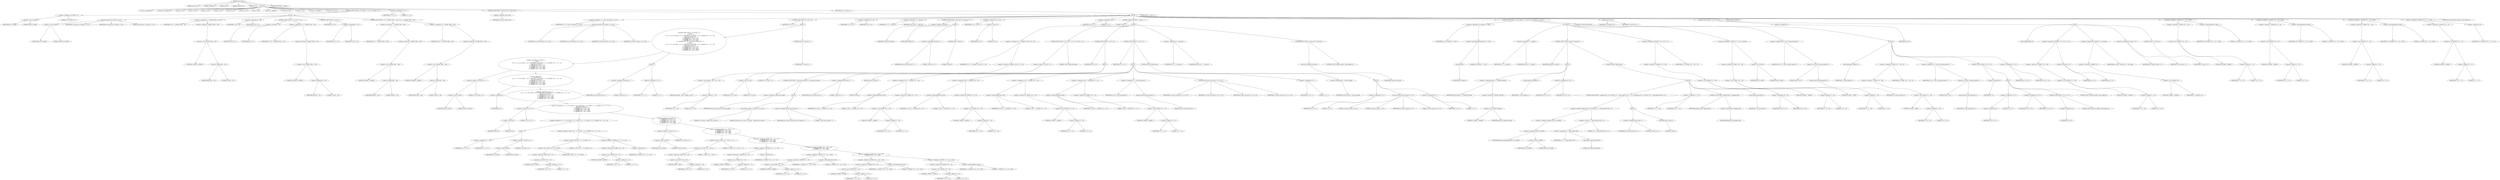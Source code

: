 digraph cache_insert {  
"1000115" [label = "(METHOD,cache_insert)" ]
"1000116" [label = "(PARAM,const char *a1)" ]
"1000117" [label = "(PARAM,_DWORD *a2)" ]
"1000118" [label = "(PARAM,int a3)" ]
"1000119" [label = "(PARAM,unsigned int a4)" ]
"1000120" [label = "(PARAM,int a5)" ]
"1000121" [label = "(BLOCK,,)" ]
"1000122" [label = "(LOCAL,v9: unsigned int)" ]
"1000123" [label = "(LOCAL,v10: unsigned int)" ]
"1000124" [label = "(LOCAL,v11: int)" ]
"1000125" [label = "(LOCAL,v12: int)" ]
"1000126" [label = "(LOCAL,v13: int)" ]
"1000127" [label = "(LOCAL,v14: int)" ]
"1000128" [label = "(LOCAL,v15: int)" ]
"1000129" [label = "(LOCAL,v16: int)" ]
"1000130" [label = "(LOCAL,v17: int)" ]
"1000131" [label = "(LOCAL,v18: _DWORD *)" ]
"1000132" [label = "(LOCAL,v19: char *)" ]
"1000133" [label = "(LOCAL,v21: int)" ]
"1000134" [label = "(LOCAL,v22: _DWORD *)" ]
"1000135" [label = "(LOCAL,v23: int [ 4 ])" ]
"1000136" [label = "(CONTROL_STRUCTURE,if ( (a5 & 0x980) != 0 ),if ( (a5 & 0x980) != 0 ))" ]
"1000137" [label = "(<operator>.notEquals,(a5 & 0x980) != 0)" ]
"1000138" [label = "(<operator>.and,a5 & 0x980)" ]
"1000139" [label = "(IDENTIFIER,a5,a5 & 0x980)" ]
"1000140" [label = "(LITERAL,0x980,a5 & 0x980)" ]
"1000141" [label = "(LITERAL,0,(a5 & 0x980) != 0)" ]
"1000142" [label = "(BLOCK,,)" ]
"1000143" [label = "(log_query,log_query(a5 | 0x10000, a1, a2, 0))" ]
"1000144" [label = "(<operator>.or,a5 | 0x10000)" ]
"1000145" [label = "(IDENTIFIER,a5,a5 | 0x10000)" ]
"1000146" [label = "(LITERAL,0x10000,a5 | 0x10000)" ]
"1000147" [label = "(IDENTIFIER,a1,log_query(a5 | 0x10000, a1, a2, 0))" ]
"1000148" [label = "(IDENTIFIER,a2,log_query(a5 | 0x10000, a1, a2, 0))" ]
"1000149" [label = "(LITERAL,0,log_query(a5 | 0x10000, a1, a2, 0))" ]
"1000150" [label = "(<operator>.assignment,v9 = *(_DWORD *)(fbss + 252))" ]
"1000151" [label = "(IDENTIFIER,v9,v9 = *(_DWORD *)(fbss + 252))" ]
"1000152" [label = "(<operator>.indirection,*(_DWORD *)(fbss + 252))" ]
"1000153" [label = "(<operator>.cast,(_DWORD *)(fbss + 252))" ]
"1000154" [label = "(UNKNOWN,_DWORD *,_DWORD *)" ]
"1000155" [label = "(<operator>.addition,fbss + 252)" ]
"1000156" [label = "(IDENTIFIER,fbss,fbss + 252)" ]
"1000157" [label = "(LITERAL,252,fbss + 252)" ]
"1000158" [label = "(<operator>.assignment,v10 = a4)" ]
"1000159" [label = "(IDENTIFIER,v10,v10 = a4)" ]
"1000160" [label = "(IDENTIFIER,a4,v10 = a4)" ]
"1000161" [label = "(CONTROL_STRUCTURE,if ( v9 < a4 ),if ( v9 < a4 ))" ]
"1000162" [label = "(<operator>.lessThan,v9 < a4)" ]
"1000163" [label = "(IDENTIFIER,v9,v9 < a4)" ]
"1000164" [label = "(IDENTIFIER,a4,v9 < a4)" ]
"1000165" [label = "(<operator>.assignment,v10 = *(_DWORD *)(fbss + 252))" ]
"1000166" [label = "(IDENTIFIER,v10,v10 = *(_DWORD *)(fbss + 252))" ]
"1000167" [label = "(<operator>.indirection,*(_DWORD *)(fbss + 252))" ]
"1000168" [label = "(<operator>.cast,(_DWORD *)(fbss + 252))" ]
"1000169" [label = "(UNKNOWN,_DWORD *,_DWORD *)" ]
"1000170" [label = "(<operator>.addition,fbss + 252)" ]
"1000171" [label = "(IDENTIFIER,fbss,fbss + 252)" ]
"1000172" [label = "(LITERAL,252,fbss + 252)" ]
"1000173" [label = "(CONTROL_STRUCTURE,if ( v9 ),if ( v9 ))" ]
"1000174" [label = "(IDENTIFIER,v9,if ( v9 ))" ]
"1000175" [label = "(<operator>.assignment,a4 = v10)" ]
"1000176" [label = "(IDENTIFIER,a4,a4 = v10)" ]
"1000177" [label = "(IDENTIFIER,v10,a4 = v10)" ]
"1000178" [label = "(CONTROL_STRUCTURE,if ( a4 < *(_DWORD *)(fbss + 248) ),if ( a4 < *(_DWORD *)(fbss + 248) ))" ]
"1000179" [label = "(<operator>.lessThan,a4 < *(_DWORD *)(fbss + 248))" ]
"1000180" [label = "(IDENTIFIER,a4,a4 < *(_DWORD *)(fbss + 248))" ]
"1000181" [label = "(<operator>.indirection,*(_DWORD *)(fbss + 248))" ]
"1000182" [label = "(<operator>.cast,(_DWORD *)(fbss + 248))" ]
"1000183" [label = "(UNKNOWN,_DWORD *,_DWORD *)" ]
"1000184" [label = "(<operator>.addition,fbss + 248)" ]
"1000185" [label = "(IDENTIFIER,fbss,fbss + 248)" ]
"1000186" [label = "(LITERAL,248,fbss + 248)" ]
"1000187" [label = "(<operator>.assignment,a4 = *(_DWORD *)(fbss + 248))" ]
"1000188" [label = "(IDENTIFIER,a4,a4 = *(_DWORD *)(fbss + 248))" ]
"1000189" [label = "(<operator>.indirection,*(_DWORD *)(fbss + 248))" ]
"1000190" [label = "(<operator>.cast,(_DWORD *)(fbss + 248))" ]
"1000191" [label = "(UNKNOWN,_DWORD *,_DWORD *)" ]
"1000192" [label = "(<operator>.addition,fbss + 248)" ]
"1000193" [label = "(IDENTIFIER,fbss,fbss + 248)" ]
"1000194" [label = "(LITERAL,248,fbss + 248)" ]
"1000195" [label = "(<operator>.assignment,v11 = 0)" ]
"1000196" [label = "(IDENTIFIER,v11,v11 = 0)" ]
"1000197" [label = "(LITERAL,0,v11 = 0)" ]
"1000198" [label = "(CONTROL_STRUCTURE,if ( !insert_error ),if ( !insert_error ))" ]
"1000199" [label = "(<operator>.logicalNot,!insert_error)" ]
"1000200" [label = "(IDENTIFIER,insert_error,!insert_error)" ]
"1000201" [label = "(BLOCK,,)" ]
"1000202" [label = "(<operator>.assignment,v12 = cache_scan_free(a1, a2, a3, a5))" ]
"1000203" [label = "(IDENTIFIER,v12,v12 = cache_scan_free(a1, a2, a3, a5))" ]
"1000204" [label = "(cache_scan_free,cache_scan_free(a1, a2, a3, a5))" ]
"1000205" [label = "(IDENTIFIER,a1,cache_scan_free(a1, a2, a3, a5))" ]
"1000206" [label = "(IDENTIFIER,a2,cache_scan_free(a1, a2, a3, a5))" ]
"1000207" [label = "(IDENTIFIER,a3,cache_scan_free(a1, a2, a3, a5))" ]
"1000208" [label = "(IDENTIFIER,a5,cache_scan_free(a1, a2, a3, a5))" ]
"1000209" [label = "(CONTROL_STRUCTURE,if ( v12 ),if ( v12 ))" ]
"1000210" [label = "(IDENTIFIER,v12,if ( v12 ))" ]
"1000211" [label = "(BLOCK,,)" ]
"1000212" [label = "(CONTROL_STRUCTURE,if ( (a5 & 0x180) == 0\n        || !a2\n        || (a5 & 8) == 0\n        || ((v11 = v12, (a5 & 0x80) == 0) || (*(_BYTE *)(v12 + 37) & 0x80) == 0 || *(_DWORD *)(v12 + 12) != *a2)\n        && ((a5 & 0x100) == 0\n         || (*(_BYTE *)(v12 + 36) & 1) == 0\n         || *(_DWORD *)(v12 + 12) != *a2\n         || *(_DWORD *)(v12 + 16) != a2[1]\n         || *(_DWORD *)(v12 + 20) != a2[2]\n         || *(_DWORD *)(v12 + 24) != a2[3]) ),if ( (a5 & 0x180) == 0\n        || !a2\n        || (a5 & 8) == 0\n        || ((v11 = v12, (a5 & 0x80) == 0) || (*(_BYTE *)(v12 + 37) & 0x80) == 0 || *(_DWORD *)(v12 + 12) != *a2)\n        && ((a5 & 0x100) == 0\n         || (*(_BYTE *)(v12 + 36) & 1) == 0\n         || *(_DWORD *)(v12 + 12) != *a2\n         || *(_DWORD *)(v12 + 16) != a2[1]\n         || *(_DWORD *)(v12 + 20) != a2[2]\n         || *(_DWORD *)(v12 + 24) != a2[3]) ))" ]
"1000213" [label = "(<operator>.logicalOr,(a5 & 0x180) == 0\n        || !a2\n        || (a5 & 8) == 0\n        || ((v11 = v12, (a5 & 0x80) == 0) || (*(_BYTE *)(v12 + 37) & 0x80) == 0 || *(_DWORD *)(v12 + 12) != *a2)\n        && ((a5 & 0x100) == 0\n         || (*(_BYTE *)(v12 + 36) & 1) == 0\n         || *(_DWORD *)(v12 + 12) != *a2\n         || *(_DWORD *)(v12 + 16) != a2[1]\n         || *(_DWORD *)(v12 + 20) != a2[2]\n         || *(_DWORD *)(v12 + 24) != a2[3]))" ]
"1000214" [label = "(<operator>.equals,(a5 & 0x180) == 0)" ]
"1000215" [label = "(<operator>.and,a5 & 0x180)" ]
"1000216" [label = "(IDENTIFIER,a5,a5 & 0x180)" ]
"1000217" [label = "(LITERAL,0x180,a5 & 0x180)" ]
"1000218" [label = "(LITERAL,0,(a5 & 0x180) == 0)" ]
"1000219" [label = "(<operator>.logicalOr,!a2\n        || (a5 & 8) == 0\n        || ((v11 = v12, (a5 & 0x80) == 0) || (*(_BYTE *)(v12 + 37) & 0x80) == 0 || *(_DWORD *)(v12 + 12) != *a2)\n        && ((a5 & 0x100) == 0\n         || (*(_BYTE *)(v12 + 36) & 1) == 0\n         || *(_DWORD *)(v12 + 12) != *a2\n         || *(_DWORD *)(v12 + 16) != a2[1]\n         || *(_DWORD *)(v12 + 20) != a2[2]\n         || *(_DWORD *)(v12 + 24) != a2[3]))" ]
"1000220" [label = "(<operator>.logicalNot,!a2)" ]
"1000221" [label = "(IDENTIFIER,a2,!a2)" ]
"1000222" [label = "(<operator>.logicalOr,(a5 & 8) == 0\n        || ((v11 = v12, (a5 & 0x80) == 0) || (*(_BYTE *)(v12 + 37) & 0x80) == 0 || *(_DWORD *)(v12 + 12) != *a2)\n        && ((a5 & 0x100) == 0\n         || (*(_BYTE *)(v12 + 36) & 1) == 0\n         || *(_DWORD *)(v12 + 12) != *a2\n         || *(_DWORD *)(v12 + 16) != a2[1]\n         || *(_DWORD *)(v12 + 20) != a2[2]\n         || *(_DWORD *)(v12 + 24) != a2[3]))" ]
"1000223" [label = "(<operator>.equals,(a5 & 8) == 0)" ]
"1000224" [label = "(<operator>.and,a5 & 8)" ]
"1000225" [label = "(IDENTIFIER,a5,a5 & 8)" ]
"1000226" [label = "(LITERAL,8,a5 & 8)" ]
"1000227" [label = "(LITERAL,0,(a5 & 8) == 0)" ]
"1000228" [label = "(<operator>.logicalAnd,((v11 = v12, (a5 & 0x80) == 0) || (*(_BYTE *)(v12 + 37) & 0x80) == 0 || *(_DWORD *)(v12 + 12) != *a2)\n        && ((a5 & 0x100) == 0\n         || (*(_BYTE *)(v12 + 36) & 1) == 0\n         || *(_DWORD *)(v12 + 12) != *a2\n         || *(_DWORD *)(v12 + 16) != a2[1]\n         || *(_DWORD *)(v12 + 20) != a2[2]\n         || *(_DWORD *)(v12 + 24) != a2[3]))" ]
"1000229" [label = "(<operator>.logicalOr,(v11 = v12, (a5 & 0x80) == 0) || (*(_BYTE *)(v12 + 37) & 0x80) == 0 || *(_DWORD *)(v12 + 12) != *a2)" ]
"1000230" [label = "(BLOCK,,)" ]
"1000231" [label = "(<operator>.assignment,v11 = v12)" ]
"1000232" [label = "(IDENTIFIER,v11,v11 = v12)" ]
"1000233" [label = "(IDENTIFIER,v12,v11 = v12)" ]
"1000234" [label = "(<operator>.equals,(a5 & 0x80) == 0)" ]
"1000235" [label = "(<operator>.and,a5 & 0x80)" ]
"1000236" [label = "(IDENTIFIER,a5,a5 & 0x80)" ]
"1000237" [label = "(LITERAL,0x80,a5 & 0x80)" ]
"1000238" [label = "(LITERAL,0,(a5 & 0x80) == 0)" ]
"1000239" [label = "(<operator>.logicalOr,(*(_BYTE *)(v12 + 37) & 0x80) == 0 || *(_DWORD *)(v12 + 12) != *a2)" ]
"1000240" [label = "(<operator>.equals,(*(_BYTE *)(v12 + 37) & 0x80) == 0)" ]
"1000241" [label = "(<operator>.and,*(_BYTE *)(v12 + 37) & 0x80)" ]
"1000242" [label = "(<operator>.indirection,*(_BYTE *)(v12 + 37))" ]
"1000243" [label = "(<operator>.cast,(_BYTE *)(v12 + 37))" ]
"1000244" [label = "(UNKNOWN,_BYTE *,_BYTE *)" ]
"1000245" [label = "(<operator>.addition,v12 + 37)" ]
"1000246" [label = "(IDENTIFIER,v12,v12 + 37)" ]
"1000247" [label = "(LITERAL,37,v12 + 37)" ]
"1000248" [label = "(LITERAL,0x80,*(_BYTE *)(v12 + 37) & 0x80)" ]
"1000249" [label = "(LITERAL,0,(*(_BYTE *)(v12 + 37) & 0x80) == 0)" ]
"1000250" [label = "(<operator>.notEquals,*(_DWORD *)(v12 + 12) != *a2)" ]
"1000251" [label = "(<operator>.indirection,*(_DWORD *)(v12 + 12))" ]
"1000252" [label = "(<operator>.cast,(_DWORD *)(v12 + 12))" ]
"1000253" [label = "(UNKNOWN,_DWORD *,_DWORD *)" ]
"1000254" [label = "(<operator>.addition,v12 + 12)" ]
"1000255" [label = "(IDENTIFIER,v12,v12 + 12)" ]
"1000256" [label = "(LITERAL,12,v12 + 12)" ]
"1000257" [label = "(<operator>.indirection,*a2)" ]
"1000258" [label = "(IDENTIFIER,a2,*(_DWORD *)(v12 + 12) != *a2)" ]
"1000259" [label = "(<operator>.logicalOr,(a5 & 0x100) == 0\n         || (*(_BYTE *)(v12 + 36) & 1) == 0\n         || *(_DWORD *)(v12 + 12) != *a2\n         || *(_DWORD *)(v12 + 16) != a2[1]\n         || *(_DWORD *)(v12 + 20) != a2[2]\n         || *(_DWORD *)(v12 + 24) != a2[3])" ]
"1000260" [label = "(<operator>.equals,(a5 & 0x100) == 0)" ]
"1000261" [label = "(<operator>.and,a5 & 0x100)" ]
"1000262" [label = "(IDENTIFIER,a5,a5 & 0x100)" ]
"1000263" [label = "(LITERAL,0x100,a5 & 0x100)" ]
"1000264" [label = "(LITERAL,0,(a5 & 0x100) == 0)" ]
"1000265" [label = "(<operator>.logicalOr,(*(_BYTE *)(v12 + 36) & 1) == 0\n         || *(_DWORD *)(v12 + 12) != *a2\n         || *(_DWORD *)(v12 + 16) != a2[1]\n         || *(_DWORD *)(v12 + 20) != a2[2]\n         || *(_DWORD *)(v12 + 24) != a2[3])" ]
"1000266" [label = "(<operator>.equals,(*(_BYTE *)(v12 + 36) & 1) == 0)" ]
"1000267" [label = "(<operator>.and,*(_BYTE *)(v12 + 36) & 1)" ]
"1000268" [label = "(<operator>.indirection,*(_BYTE *)(v12 + 36))" ]
"1000269" [label = "(<operator>.cast,(_BYTE *)(v12 + 36))" ]
"1000270" [label = "(UNKNOWN,_BYTE *,_BYTE *)" ]
"1000271" [label = "(<operator>.addition,v12 + 36)" ]
"1000272" [label = "(IDENTIFIER,v12,v12 + 36)" ]
"1000273" [label = "(LITERAL,36,v12 + 36)" ]
"1000274" [label = "(LITERAL,1,*(_BYTE *)(v12 + 36) & 1)" ]
"1000275" [label = "(LITERAL,0,(*(_BYTE *)(v12 + 36) & 1) == 0)" ]
"1000276" [label = "(<operator>.logicalOr,*(_DWORD *)(v12 + 12) != *a2\n         || *(_DWORD *)(v12 + 16) != a2[1]\n         || *(_DWORD *)(v12 + 20) != a2[2]\n         || *(_DWORD *)(v12 + 24) != a2[3])" ]
"1000277" [label = "(<operator>.notEquals,*(_DWORD *)(v12 + 12) != *a2)" ]
"1000278" [label = "(<operator>.indirection,*(_DWORD *)(v12 + 12))" ]
"1000279" [label = "(<operator>.cast,(_DWORD *)(v12 + 12))" ]
"1000280" [label = "(UNKNOWN,_DWORD *,_DWORD *)" ]
"1000281" [label = "(<operator>.addition,v12 + 12)" ]
"1000282" [label = "(IDENTIFIER,v12,v12 + 12)" ]
"1000283" [label = "(LITERAL,12,v12 + 12)" ]
"1000284" [label = "(<operator>.indirection,*a2)" ]
"1000285" [label = "(IDENTIFIER,a2,*(_DWORD *)(v12 + 12) != *a2)" ]
"1000286" [label = "(<operator>.logicalOr,*(_DWORD *)(v12 + 16) != a2[1]\n         || *(_DWORD *)(v12 + 20) != a2[2]\n         || *(_DWORD *)(v12 + 24) != a2[3])" ]
"1000287" [label = "(<operator>.notEquals,*(_DWORD *)(v12 + 16) != a2[1])" ]
"1000288" [label = "(<operator>.indirection,*(_DWORD *)(v12 + 16))" ]
"1000289" [label = "(<operator>.cast,(_DWORD *)(v12 + 16))" ]
"1000290" [label = "(UNKNOWN,_DWORD *,_DWORD *)" ]
"1000291" [label = "(<operator>.addition,v12 + 16)" ]
"1000292" [label = "(IDENTIFIER,v12,v12 + 16)" ]
"1000293" [label = "(LITERAL,16,v12 + 16)" ]
"1000294" [label = "(<operator>.indirectIndexAccess,a2[1])" ]
"1000295" [label = "(IDENTIFIER,a2,*(_DWORD *)(v12 + 16) != a2[1])" ]
"1000296" [label = "(LITERAL,1,*(_DWORD *)(v12 + 16) != a2[1])" ]
"1000297" [label = "(<operator>.logicalOr,*(_DWORD *)(v12 + 20) != a2[2]\n         || *(_DWORD *)(v12 + 24) != a2[3])" ]
"1000298" [label = "(<operator>.notEquals,*(_DWORD *)(v12 + 20) != a2[2])" ]
"1000299" [label = "(<operator>.indirection,*(_DWORD *)(v12 + 20))" ]
"1000300" [label = "(<operator>.cast,(_DWORD *)(v12 + 20))" ]
"1000301" [label = "(UNKNOWN,_DWORD *,_DWORD *)" ]
"1000302" [label = "(<operator>.addition,v12 + 20)" ]
"1000303" [label = "(IDENTIFIER,v12,v12 + 20)" ]
"1000304" [label = "(LITERAL,20,v12 + 20)" ]
"1000305" [label = "(<operator>.indirectIndexAccess,a2[2])" ]
"1000306" [label = "(IDENTIFIER,a2,*(_DWORD *)(v12 + 20) != a2[2])" ]
"1000307" [label = "(LITERAL,2,*(_DWORD *)(v12 + 20) != a2[2])" ]
"1000308" [label = "(<operator>.notEquals,*(_DWORD *)(v12 + 24) != a2[3])" ]
"1000309" [label = "(<operator>.indirection,*(_DWORD *)(v12 + 24))" ]
"1000310" [label = "(<operator>.cast,(_DWORD *)(v12 + 24))" ]
"1000311" [label = "(UNKNOWN,_DWORD *,_DWORD *)" ]
"1000312" [label = "(<operator>.addition,v12 + 24)" ]
"1000313" [label = "(IDENTIFIER,v12,v12 + 24)" ]
"1000314" [label = "(LITERAL,24,v12 + 24)" ]
"1000315" [label = "(<operator>.indirectIndexAccess,a2[3])" ]
"1000316" [label = "(IDENTIFIER,a2,*(_DWORD *)(v12 + 24) != a2[3])" ]
"1000317" [label = "(LITERAL,3,*(_DWORD *)(v12 + 24) != a2[3])" ]
"1000318" [label = "(BLOCK,,)" ]
"1000319" [label = "(<operator>.assignment,insert_error = 1)" ]
"1000320" [label = "(IDENTIFIER,insert_error,insert_error = 1)" ]
"1000321" [label = "(LITERAL,1,insert_error = 1)" ]
"1000322" [label = "(<operator>.assignment,v11 = 0)" ]
"1000323" [label = "(IDENTIFIER,v11,v11 = 0)" ]
"1000324" [label = "(LITERAL,0,v11 = 0)" ]
"1000325" [label = "(RETURN,return v11;,return v11;)" ]
"1000326" [label = "(IDENTIFIER,v11,return v11;)" ]
"1000327" [label = "(<operator>.assignment,v22 = a2)" ]
"1000328" [label = "(IDENTIFIER,v22,v22 = a2)" ]
"1000329" [label = "(IDENTIFIER,a2,v22 = a2)" ]
"1000330" [label = "(<operator>.assignment,v11 = cache_tail)" ]
"1000331" [label = "(IDENTIFIER,v11,v11 = cache_tail)" ]
"1000332" [label = "(IDENTIFIER,cache_tail,v11 = cache_tail)" ]
"1000333" [label = "(CONTROL_STRUCTURE,if ( !cache_tail ),if ( !cache_tail ))" ]
"1000334" [label = "(<operator>.logicalNot,!cache_tail)" ]
"1000335" [label = "(IDENTIFIER,cache_tail,!cache_tail)" ]
"1000336" [label = "(BLOCK,,)" ]
"1000337" [label = "(JUMP_TARGET,LABEL_31)" ]
"1000338" [label = "(<operator>.assignment,insert_error = 1)" ]
"1000339" [label = "(IDENTIFIER,insert_error,insert_error = 1)" ]
"1000340" [label = "(LITERAL,1,insert_error = 1)" ]
"1000341" [label = "(RETURN,return 0;,return 0;)" ]
"1000342" [label = "(LITERAL,0,return 0;)" ]
"1000343" [label = "(<operator>.assignment,v13 = a5 & 4)" ]
"1000344" [label = "(IDENTIFIER,v13,v13 = a5 & 4)" ]
"1000345" [label = "(<operator>.and,a5 & 4)" ]
"1000346" [label = "(IDENTIFIER,a5,a5 & 4)" ]
"1000347" [label = "(LITERAL,4,a5 & 4)" ]
"1000348" [label = "(<operator>.assignment,v14 = 0)" ]
"1000349" [label = "(IDENTIFIER,v14,v14 = 0)" ]
"1000350" [label = "(LITERAL,0,v14 = 0)" ]
"1000351" [label = "(CONTROL_STRUCTURE,while ( 1 ),while ( 1 ))" ]
"1000352" [label = "(LITERAL,1,while ( 1 ))" ]
"1000353" [label = "(BLOCK,,)" ]
"1000354" [label = "(<operator>.assignment,v15 = *(unsigned __int16 *)(v11 + 36))" ]
"1000355" [label = "(IDENTIFIER,v15,v15 = *(unsigned __int16 *)(v11 + 36))" ]
"1000356" [label = "(<operator>.indirection,*(unsigned __int16 *)(v11 + 36))" ]
"1000357" [label = "(<operator>.cast,(unsigned __int16 *)(v11 + 36))" ]
"1000358" [label = "(UNKNOWN,unsigned __int16 *,unsigned __int16 *)" ]
"1000359" [label = "(<operator>.addition,v11 + 36)" ]
"1000360" [label = "(IDENTIFIER,v11,v11 + 36)" ]
"1000361" [label = "(LITERAL,36,v11 + 36)" ]
"1000362" [label = "(CONTROL_STRUCTURE,if ( (v15 & 0xC) == 0 ),if ( (v15 & 0xC) == 0 ))" ]
"1000363" [label = "(<operator>.equals,(v15 & 0xC) == 0)" ]
"1000364" [label = "(<operator>.and,v15 & 0xC)" ]
"1000365" [label = "(IDENTIFIER,v15,v15 & 0xC)" ]
"1000366" [label = "(LITERAL,0xC,v15 & 0xC)" ]
"1000367" [label = "(LITERAL,0,(v15 & 0xC) == 0)" ]
"1000368" [label = "(CONTROL_STRUCTURE,break;,break;)" ]
"1000369" [label = "(CONTROL_STRUCTURE,if ( v14 ),if ( v14 ))" ]
"1000370" [label = "(IDENTIFIER,v14,if ( v14 ))" ]
"1000371" [label = "(BLOCK,,)" ]
"1000372" [label = "(CONTROL_STRUCTURE,if ( !cache_insert_warned ),if ( !cache_insert_warned ))" ]
"1000373" [label = "(<operator>.logicalNot,!cache_insert_warned)" ]
"1000374" [label = "(IDENTIFIER,cache_insert_warned,!cache_insert_warned)" ]
"1000375" [label = "(BLOCK,,)" ]
"1000376" [label = "(my_syslog,my_syslog(3, \"Internal error in cache.\"))" ]
"1000377" [label = "(LITERAL,3,my_syslog(3, \"Internal error in cache.\"))" ]
"1000378" [label = "(LITERAL,\"Internal error in cache.\",my_syslog(3, \"Internal error in cache.\"))" ]
"1000379" [label = "(<operator>.assignment,cache_insert_warned = 1)" ]
"1000380" [label = "(IDENTIFIER,cache_insert_warned,cache_insert_warned = 1)" ]
"1000381" [label = "(LITERAL,1,cache_insert_warned = 1)" ]
"1000382" [label = "(<operator>.assignment,insert_error = 1)" ]
"1000383" [label = "(IDENTIFIER,insert_error,insert_error = 1)" ]
"1000384" [label = "(LITERAL,1,insert_error = 1)" ]
"1000385" [label = "(RETURN,return 0;,return 0;)" ]
"1000386" [label = "(LITERAL,0,return 0;)" ]
"1000387" [label = "(CONTROL_STRUCTURE,if ( v13 ),if ( v13 ))" ]
"1000388" [label = "(IDENTIFIER,v13,if ( v13 ))" ]
"1000389" [label = "(BLOCK,,)" ]
"1000390" [label = "(<operator>.assignment,v23[3] = *(_DWORD *)(v11 + 24))" ]
"1000391" [label = "(<operator>.indirectIndexAccess,v23[3])" ]
"1000392" [label = "(IDENTIFIER,v23,v23[3] = *(_DWORD *)(v11 + 24))" ]
"1000393" [label = "(LITERAL,3,v23[3] = *(_DWORD *)(v11 + 24))" ]
"1000394" [label = "(<operator>.indirection,*(_DWORD *)(v11 + 24))" ]
"1000395" [label = "(<operator>.cast,(_DWORD *)(v11 + 24))" ]
"1000396" [label = "(UNKNOWN,_DWORD *,_DWORD *)" ]
"1000397" [label = "(<operator>.addition,v11 + 24)" ]
"1000398" [label = "(IDENTIFIER,v11,v11 + 24)" ]
"1000399" [label = "(LITERAL,24,v11 + 24)" ]
"1000400" [label = "(<operator>.assignment,v23[2] = *(_DWORD *)(v11 + 20))" ]
"1000401" [label = "(<operator>.indirectIndexAccess,v23[2])" ]
"1000402" [label = "(IDENTIFIER,v23,v23[2] = *(_DWORD *)(v11 + 20))" ]
"1000403" [label = "(LITERAL,2,v23[2] = *(_DWORD *)(v11 + 20))" ]
"1000404" [label = "(<operator>.indirection,*(_DWORD *)(v11 + 20))" ]
"1000405" [label = "(<operator>.cast,(_DWORD *)(v11 + 20))" ]
"1000406" [label = "(UNKNOWN,_DWORD *,_DWORD *)" ]
"1000407" [label = "(<operator>.addition,v11 + 20)" ]
"1000408" [label = "(IDENTIFIER,v11,v11 + 20)" ]
"1000409" [label = "(LITERAL,20,v11 + 20)" ]
"1000410" [label = "(<operator>.assignment,v23[1] = *(_DWORD *)(v11 + 16))" ]
"1000411" [label = "(<operator>.indirectIndexAccess,v23[1])" ]
"1000412" [label = "(IDENTIFIER,v23,v23[1] = *(_DWORD *)(v11 + 16))" ]
"1000413" [label = "(LITERAL,1,v23[1] = *(_DWORD *)(v11 + 16))" ]
"1000414" [label = "(<operator>.indirection,*(_DWORD *)(v11 + 16))" ]
"1000415" [label = "(<operator>.cast,(_DWORD *)(v11 + 16))" ]
"1000416" [label = "(UNKNOWN,_DWORD *,_DWORD *)" ]
"1000417" [label = "(<operator>.addition,v11 + 16)" ]
"1000418" [label = "(IDENTIFIER,v11,v11 + 16)" ]
"1000419" [label = "(LITERAL,16,v11 + 16)" ]
"1000420" [label = "(<operator>.assignment,v23[0] = *(_DWORD *)(v11 + 12))" ]
"1000421" [label = "(<operator>.indirectIndexAccess,v23[0])" ]
"1000422" [label = "(IDENTIFIER,v23,v23[0] = *(_DWORD *)(v11 + 12))" ]
"1000423" [label = "(LITERAL,0,v23[0] = *(_DWORD *)(v11 + 12))" ]
"1000424" [label = "(<operator>.indirection,*(_DWORD *)(v11 + 12))" ]
"1000425" [label = "(<operator>.cast,(_DWORD *)(v11 + 12))" ]
"1000426" [label = "(UNKNOWN,_DWORD *,_DWORD *)" ]
"1000427" [label = "(<operator>.addition,v11 + 12)" ]
"1000428" [label = "(IDENTIFIER,v11,v11 + 12)" ]
"1000429" [label = "(LITERAL,12,v11 + 12)" ]
"1000430" [label = "(<operator>.assignment,v16 = cache_get_name(v11))" ]
"1000431" [label = "(IDENTIFIER,v16,v16 = cache_get_name(v11))" ]
"1000432" [label = "(cache_get_name,cache_get_name(v11))" ]
"1000433" [label = "(IDENTIFIER,v11,cache_get_name(v11))" ]
"1000434" [label = "(cache_scan_free,cache_scan_free(v16, v23, a3, v15))" ]
"1000435" [label = "(IDENTIFIER,v16,cache_scan_free(v16, v23, a3, v15))" ]
"1000436" [label = "(IDENTIFIER,v23,cache_scan_free(v16, v23, a3, v15))" ]
"1000437" [label = "(IDENTIFIER,a3,cache_scan_free(v16, v23, a3, v15))" ]
"1000438" [label = "(IDENTIFIER,v15,cache_scan_free(v16, v23, a3, v15))" ]
"1000439" [label = "(<operator>.assignment,v14 = 1)" ]
"1000440" [label = "(IDENTIFIER,v14,v14 = 1)" ]
"1000441" [label = "(LITERAL,1,v14 = 1)" ]
"1000442" [label = "(<operator>.preIncrement,++cache_live_freed)" ]
"1000443" [label = "(IDENTIFIER,cache_live_freed,++cache_live_freed)" ]
"1000444" [label = "(CONTROL_STRUCTURE,else,else)" ]
"1000445" [label = "(BLOCK,,)" ]
"1000446" [label = "(<operator>.assignment,v14 = 0)" ]
"1000447" [label = "(IDENTIFIER,v14,v14 = 0)" ]
"1000448" [label = "(LITERAL,0,v14 = 0)" ]
"1000449" [label = "(cache_scan_free,cache_scan_free(0, 0, a3, 0))" ]
"1000450" [label = "(LITERAL,0,cache_scan_free(0, 0, a3, 0))" ]
"1000451" [label = "(LITERAL,0,cache_scan_free(0, 0, a3, 0))" ]
"1000452" [label = "(IDENTIFIER,a3,cache_scan_free(0, 0, a3, 0))" ]
"1000453" [label = "(LITERAL,0,cache_scan_free(0, 0, a3, 0))" ]
"1000454" [label = "(<operator>.assignment,v13 = 1)" ]
"1000455" [label = "(IDENTIFIER,v13,v13 = 1)" ]
"1000456" [label = "(LITERAL,1,v13 = 1)" ]
"1000457" [label = "(<operator>.assignment,v11 = cache_tail)" ]
"1000458" [label = "(IDENTIFIER,v11,v11 = cache_tail)" ]
"1000459" [label = "(IDENTIFIER,cache_tail,v11 = cache_tail)" ]
"1000460" [label = "(CONTROL_STRUCTURE,if ( !cache_tail ),if ( !cache_tail ))" ]
"1000461" [label = "(<operator>.logicalNot,!cache_tail)" ]
"1000462" [label = "(IDENTIFIER,cache_tail,!cache_tail)" ]
"1000463" [label = "(CONTROL_STRUCTURE,goto LABEL_31;,goto LABEL_31;)" ]
"1000464" [label = "(CONTROL_STRUCTURE,if ( a1 && strlen(a1) >= 0x32 ),if ( a1 && strlen(a1) >= 0x32 ))" ]
"1000465" [label = "(<operator>.logicalAnd,a1 && strlen(a1) >= 0x32)" ]
"1000466" [label = "(IDENTIFIER,a1,a1 && strlen(a1) >= 0x32)" ]
"1000467" [label = "(<operator>.greaterEqualsThan,strlen(a1) >= 0x32)" ]
"1000468" [label = "(strlen,strlen(a1))" ]
"1000469" [label = "(IDENTIFIER,a1,strlen(a1))" ]
"1000470" [label = "(LITERAL,0x32,strlen(a1) >= 0x32)" ]
"1000471" [label = "(BLOCK,,)" ]
"1000472" [label = "(<operator>.assignment,v17 = big_free)" ]
"1000473" [label = "(IDENTIFIER,v17,v17 = big_free)" ]
"1000474" [label = "(IDENTIFIER,big_free,v17 = big_free)" ]
"1000475" [label = "(CONTROL_STRUCTURE,if ( big_free ),if ( big_free ))" ]
"1000476" [label = "(IDENTIFIER,big_free,if ( big_free ))" ]
"1000477" [label = "(BLOCK,,)" ]
"1000478" [label = "(<operator>.assignment,big_free = *(_DWORD *)big_free)" ]
"1000479" [label = "(IDENTIFIER,big_free,big_free = *(_DWORD *)big_free)" ]
"1000480" [label = "(<operator>.indirection,*(_DWORD *)big_free)" ]
"1000481" [label = "(<operator>.cast,(_DWORD *)big_free)" ]
"1000482" [label = "(UNKNOWN,_DWORD *,_DWORD *)" ]
"1000483" [label = "(IDENTIFIER,big_free,(_DWORD *)big_free)" ]
"1000484" [label = "(cache_unlink,cache_unlink(v11))" ]
"1000485" [label = "(IDENTIFIER,v11,cache_unlink(v11))" ]
"1000486" [label = "(<operator>.assignment,v18 = v22)" ]
"1000487" [label = "(IDENTIFIER,v18,v18 = v22)" ]
"1000488" [label = "(IDENTIFIER,v22,v18 = v22)" ]
"1000489" [label = "(CONTROL_STRUCTURE,else,else)" ]
"1000490" [label = "(BLOCK,,)" ]
"1000491" [label = "(CONTROL_STRUCTURE,if ( !(bignames_left | a5 & 0x5000) || (v21 = whine_malloc(1028)) == 0 ),if ( !(bignames_left | a5 & 0x5000) || (v21 = whine_malloc(1028)) == 0 ))" ]
"1000492" [label = "(<operator>.logicalOr,!(bignames_left | a5 & 0x5000) || (v21 = whine_malloc(1028)) == 0)" ]
"1000493" [label = "(<operator>.logicalNot,!(bignames_left | a5 & 0x5000))" ]
"1000494" [label = "(<operator>.or,bignames_left | a5 & 0x5000)" ]
"1000495" [label = "(IDENTIFIER,bignames_left,bignames_left | a5 & 0x5000)" ]
"1000496" [label = "(<operator>.and,a5 & 0x5000)" ]
"1000497" [label = "(IDENTIFIER,a5,a5 & 0x5000)" ]
"1000498" [label = "(LITERAL,0x5000,a5 & 0x5000)" ]
"1000499" [label = "(<operator>.equals,(v21 = whine_malloc(1028)) == 0)" ]
"1000500" [label = "(<operator>.assignment,v21 = whine_malloc(1028))" ]
"1000501" [label = "(IDENTIFIER,v21,v21 = whine_malloc(1028))" ]
"1000502" [label = "(whine_malloc,whine_malloc(1028))" ]
"1000503" [label = "(LITERAL,1028,whine_malloc(1028))" ]
"1000504" [label = "(LITERAL,0,(v21 = whine_malloc(1028)) == 0)" ]
"1000505" [label = "(BLOCK,,)" ]
"1000506" [label = "(<operator>.assignment,insert_error = 1)" ]
"1000507" [label = "(IDENTIFIER,insert_error,insert_error = 1)" ]
"1000508" [label = "(LITERAL,1,insert_error = 1)" ]
"1000509" [label = "(RETURN,return 0;,return 0;)" ]
"1000510" [label = "(LITERAL,0,return 0;)" ]
"1000511" [label = "(<operator>.assignment,v17 = v21)" ]
"1000512" [label = "(IDENTIFIER,v17,v17 = v21)" ]
"1000513" [label = "(IDENTIFIER,v21,v17 = v21)" ]
"1000514" [label = "(CONTROL_STRUCTURE,if ( bignames_left ),if ( bignames_left ))" ]
"1000515" [label = "(IDENTIFIER,bignames_left,if ( bignames_left ))" ]
"1000516" [label = "(<operator>.preDecrement,--bignames_left)" ]
"1000517" [label = "(IDENTIFIER,bignames_left,--bignames_left)" ]
"1000518" [label = "(cache_unlink,cache_unlink(v11))" ]
"1000519" [label = "(IDENTIFIER,v11,cache_unlink(v11))" ]
"1000520" [label = "(<operator>.assignment,v18 = v22)" ]
"1000521" [label = "(IDENTIFIER,v18,v18 = v22)" ]
"1000522" [label = "(IDENTIFIER,v22,v18 = v22)" ]
"1000523" [label = "(<operator>.assignment,*(_DWORD *)(v11 + 40) = v17)" ]
"1000524" [label = "(<operator>.indirection,*(_DWORD *)(v11 + 40))" ]
"1000525" [label = "(<operator>.cast,(_DWORD *)(v11 + 40))" ]
"1000526" [label = "(UNKNOWN,_DWORD *,_DWORD *)" ]
"1000527" [label = "(<operator>.addition,v11 + 40)" ]
"1000528" [label = "(IDENTIFIER,v11,v11 + 40)" ]
"1000529" [label = "(LITERAL,40,v11 + 40)" ]
"1000530" [label = "(IDENTIFIER,v17,*(_DWORD *)(v11 + 40) = v17)" ]
"1000531" [label = "(<operator>.assignment,*(_WORD *)(v11 + 36) = a5 | 0x200)" ]
"1000532" [label = "(<operator>.indirection,*(_WORD *)(v11 + 36))" ]
"1000533" [label = "(<operator>.cast,(_WORD *)(v11 + 36))" ]
"1000534" [label = "(UNKNOWN,_WORD *,_WORD *)" ]
"1000535" [label = "(<operator>.addition,v11 + 36)" ]
"1000536" [label = "(IDENTIFIER,v11,v11 + 36)" ]
"1000537" [label = "(LITERAL,36,v11 + 36)" ]
"1000538" [label = "(<operator>.or,a5 | 0x200)" ]
"1000539" [label = "(IDENTIFIER,a5,a5 | 0x200)" ]
"1000540" [label = "(LITERAL,0x200,a5 | 0x200)" ]
"1000541" [label = "(<operator>.assignment,v19 = (char *)cache_get_name(v11))" ]
"1000542" [label = "(IDENTIFIER,v19,v19 = (char *)cache_get_name(v11))" ]
"1000543" [label = "(<operator>.cast,(char *)cache_get_name(v11))" ]
"1000544" [label = "(UNKNOWN,char *,char *)" ]
"1000545" [label = "(cache_get_name,cache_get_name(v11))" ]
"1000546" [label = "(IDENTIFIER,v11,cache_get_name(v11))" ]
"1000547" [label = "(CONTROL_STRUCTURE,else,else)" ]
"1000548" [label = "(BLOCK,,)" ]
"1000549" [label = "(cache_unlink,cache_unlink(v11))" ]
"1000550" [label = "(IDENTIFIER,v11,cache_unlink(v11))" ]
"1000551" [label = "(<operator>.assignment,*(_WORD *)(v11 + 36) = a5)" ]
"1000552" [label = "(<operator>.indirection,*(_WORD *)(v11 + 36))" ]
"1000553" [label = "(<operator>.cast,(_WORD *)(v11 + 36))" ]
"1000554" [label = "(UNKNOWN,_WORD *,_WORD *)" ]
"1000555" [label = "(<operator>.addition,v11 + 36)" ]
"1000556" [label = "(IDENTIFIER,v11,v11 + 36)" ]
"1000557" [label = "(LITERAL,36,v11 + 36)" ]
"1000558" [label = "(IDENTIFIER,a5,*(_WORD *)(v11 + 36) = a5)" ]
"1000559" [label = "(<operator>.assignment,v19 = (char *)cache_get_name(v11))" ]
"1000560" [label = "(IDENTIFIER,v19,v19 = (char *)cache_get_name(v11))" ]
"1000561" [label = "(<operator>.cast,(char *)cache_get_name(v11))" ]
"1000562" [label = "(UNKNOWN,char *,char *)" ]
"1000563" [label = "(cache_get_name,cache_get_name(v11))" ]
"1000564" [label = "(IDENTIFIER,v11,cache_get_name(v11))" ]
"1000565" [label = "(CONTROL_STRUCTURE,if ( !a1 ),if ( !a1 ))" ]
"1000566" [label = "(<operator>.logicalNot,!a1)" ]
"1000567" [label = "(IDENTIFIER,a1,!a1)" ]
"1000568" [label = "(BLOCK,,)" ]
"1000569" [label = "(<operator>.assignment,*v19 = 0)" ]
"1000570" [label = "(<operator>.indirection,*v19)" ]
"1000571" [label = "(IDENTIFIER,v19,*v19 = 0)" ]
"1000572" [label = "(LITERAL,0,*v19 = 0)" ]
"1000573" [label = "(<operator>.assignment,v18 = v22)" ]
"1000574" [label = "(IDENTIFIER,v18,v18 = v22)" ]
"1000575" [label = "(IDENTIFIER,v22,v18 = v22)" ]
"1000576" [label = "(CONTROL_STRUCTURE,if ( !v22 ),if ( !v22 ))" ]
"1000577" [label = "(<operator>.logicalNot,!v22)" ]
"1000578" [label = "(IDENTIFIER,v22,!v22)" ]
"1000579" [label = "(CONTROL_STRUCTURE,goto LABEL_44;,goto LABEL_44;)" ]
"1000580" [label = "(CONTROL_STRUCTURE,goto LABEL_43;,goto LABEL_43;)" ]
"1000581" [label = "(<operator>.assignment,v18 = v22)" ]
"1000582" [label = "(IDENTIFIER,v18,v18 = v22)" ]
"1000583" [label = "(IDENTIFIER,v22,v18 = v22)" ]
"1000584" [label = "(strcpy,strcpy(v19, a1))" ]
"1000585" [label = "(IDENTIFIER,v19,strcpy(v19, a1))" ]
"1000586" [label = "(IDENTIFIER,a1,strcpy(v19, a1))" ]
"1000587" [label = "(CONTROL_STRUCTURE,if ( !v18 ),if ( !v18 ))" ]
"1000588" [label = "(<operator>.logicalNot,!v18)" ]
"1000589" [label = "(IDENTIFIER,v18,!v18)" ]
"1000590" [label = "(BLOCK,,)" ]
"1000591" [label = "(JUMP_TARGET,LABEL_44)" ]
"1000592" [label = "(<operator>.assignment,*(_DWORD *)(v11 + 28) = a4 + a3)" ]
"1000593" [label = "(<operator>.indirection,*(_DWORD *)(v11 + 28))" ]
"1000594" [label = "(<operator>.cast,(_DWORD *)(v11 + 28))" ]
"1000595" [label = "(UNKNOWN,_DWORD *,_DWORD *)" ]
"1000596" [label = "(<operator>.addition,v11 + 28)" ]
"1000597" [label = "(IDENTIFIER,v11,v11 + 28)" ]
"1000598" [label = "(LITERAL,28,v11 + 28)" ]
"1000599" [label = "(<operator>.addition,a4 + a3)" ]
"1000600" [label = "(IDENTIFIER,a4,a4 + a3)" ]
"1000601" [label = "(IDENTIFIER,a3,a4 + a3)" ]
"1000602" [label = "(<operator>.assignment,*(_DWORD *)v11 = new_chain)" ]
"1000603" [label = "(<operator>.indirection,*(_DWORD *)v11)" ]
"1000604" [label = "(<operator>.cast,(_DWORD *)v11)" ]
"1000605" [label = "(UNKNOWN,_DWORD *,_DWORD *)" ]
"1000606" [label = "(IDENTIFIER,v11,(_DWORD *)v11)" ]
"1000607" [label = "(IDENTIFIER,new_chain,*(_DWORD *)v11 = new_chain)" ]
"1000608" [label = "(<operator>.assignment,new_chain = v11)" ]
"1000609" [label = "(IDENTIFIER,new_chain,new_chain = v11)" ]
"1000610" [label = "(IDENTIFIER,v11,new_chain = v11)" ]
"1000611" [label = "(RETURN,return v11;,return v11;)" ]
"1000612" [label = "(IDENTIFIER,v11,return v11;)" ]
"1000613" [label = "(JUMP_TARGET,LABEL_43)" ]
"1000614" [label = "(<operator>.assignment,*(_DWORD *)(v11 + 24) = v18[3])" ]
"1000615" [label = "(<operator>.indirection,*(_DWORD *)(v11 + 24))" ]
"1000616" [label = "(<operator>.cast,(_DWORD *)(v11 + 24))" ]
"1000617" [label = "(UNKNOWN,_DWORD *,_DWORD *)" ]
"1000618" [label = "(<operator>.addition,v11 + 24)" ]
"1000619" [label = "(IDENTIFIER,v11,v11 + 24)" ]
"1000620" [label = "(LITERAL,24,v11 + 24)" ]
"1000621" [label = "(<operator>.indirectIndexAccess,v18[3])" ]
"1000622" [label = "(IDENTIFIER,v18,*(_DWORD *)(v11 + 24) = v18[3])" ]
"1000623" [label = "(LITERAL,3,*(_DWORD *)(v11 + 24) = v18[3])" ]
"1000624" [label = "(<operator>.assignment,*(_DWORD *)(v11 + 20) = v18[2])" ]
"1000625" [label = "(<operator>.indirection,*(_DWORD *)(v11 + 20))" ]
"1000626" [label = "(<operator>.cast,(_DWORD *)(v11 + 20))" ]
"1000627" [label = "(UNKNOWN,_DWORD *,_DWORD *)" ]
"1000628" [label = "(<operator>.addition,v11 + 20)" ]
"1000629" [label = "(IDENTIFIER,v11,v11 + 20)" ]
"1000630" [label = "(LITERAL,20,v11 + 20)" ]
"1000631" [label = "(<operator>.indirectIndexAccess,v18[2])" ]
"1000632" [label = "(IDENTIFIER,v18,*(_DWORD *)(v11 + 20) = v18[2])" ]
"1000633" [label = "(LITERAL,2,*(_DWORD *)(v11 + 20) = v18[2])" ]
"1000634" [label = "(<operator>.assignment,*(_DWORD *)(v11 + 16) = v18[1])" ]
"1000635" [label = "(<operator>.indirection,*(_DWORD *)(v11 + 16))" ]
"1000636" [label = "(<operator>.cast,(_DWORD *)(v11 + 16))" ]
"1000637" [label = "(UNKNOWN,_DWORD *,_DWORD *)" ]
"1000638" [label = "(<operator>.addition,v11 + 16)" ]
"1000639" [label = "(IDENTIFIER,v11,v11 + 16)" ]
"1000640" [label = "(LITERAL,16,v11 + 16)" ]
"1000641" [label = "(<operator>.indirectIndexAccess,v18[1])" ]
"1000642" [label = "(IDENTIFIER,v18,*(_DWORD *)(v11 + 16) = v18[1])" ]
"1000643" [label = "(LITERAL,1,*(_DWORD *)(v11 + 16) = v18[1])" ]
"1000644" [label = "(<operator>.assignment,*(_DWORD *)(v11 + 12) = *v18)" ]
"1000645" [label = "(<operator>.indirection,*(_DWORD *)(v11 + 12))" ]
"1000646" [label = "(<operator>.cast,(_DWORD *)(v11 + 12))" ]
"1000647" [label = "(UNKNOWN,_DWORD *,_DWORD *)" ]
"1000648" [label = "(<operator>.addition,v11 + 12)" ]
"1000649" [label = "(IDENTIFIER,v11,v11 + 12)" ]
"1000650" [label = "(LITERAL,12,v11 + 12)" ]
"1000651" [label = "(<operator>.indirection,*v18)" ]
"1000652" [label = "(IDENTIFIER,v18,*(_DWORD *)(v11 + 12) = *v18)" ]
"1000653" [label = "(CONTROL_STRUCTURE,goto LABEL_44;,goto LABEL_44;)" ]
"1000654" [label = "(RETURN,return v11;,return v11;)" ]
"1000655" [label = "(IDENTIFIER,v11,return v11;)" ]
"1000656" [label = "(METHOD_RETURN,int __fastcall)" ]
  "1000115" -> "1000116" 
  "1000115" -> "1000117" 
  "1000115" -> "1000118" 
  "1000115" -> "1000119" 
  "1000115" -> "1000120" 
  "1000115" -> "1000121" 
  "1000115" -> "1000656" 
  "1000121" -> "1000122" 
  "1000121" -> "1000123" 
  "1000121" -> "1000124" 
  "1000121" -> "1000125" 
  "1000121" -> "1000126" 
  "1000121" -> "1000127" 
  "1000121" -> "1000128" 
  "1000121" -> "1000129" 
  "1000121" -> "1000130" 
  "1000121" -> "1000131" 
  "1000121" -> "1000132" 
  "1000121" -> "1000133" 
  "1000121" -> "1000134" 
  "1000121" -> "1000135" 
  "1000121" -> "1000136" 
  "1000121" -> "1000195" 
  "1000121" -> "1000198" 
  "1000121" -> "1000654" 
  "1000136" -> "1000137" 
  "1000136" -> "1000142" 
  "1000137" -> "1000138" 
  "1000137" -> "1000141" 
  "1000138" -> "1000139" 
  "1000138" -> "1000140" 
  "1000142" -> "1000143" 
  "1000142" -> "1000150" 
  "1000142" -> "1000158" 
  "1000142" -> "1000161" 
  "1000142" -> "1000173" 
  "1000142" -> "1000178" 
  "1000143" -> "1000144" 
  "1000143" -> "1000147" 
  "1000143" -> "1000148" 
  "1000143" -> "1000149" 
  "1000144" -> "1000145" 
  "1000144" -> "1000146" 
  "1000150" -> "1000151" 
  "1000150" -> "1000152" 
  "1000152" -> "1000153" 
  "1000153" -> "1000154" 
  "1000153" -> "1000155" 
  "1000155" -> "1000156" 
  "1000155" -> "1000157" 
  "1000158" -> "1000159" 
  "1000158" -> "1000160" 
  "1000161" -> "1000162" 
  "1000161" -> "1000165" 
  "1000162" -> "1000163" 
  "1000162" -> "1000164" 
  "1000165" -> "1000166" 
  "1000165" -> "1000167" 
  "1000167" -> "1000168" 
  "1000168" -> "1000169" 
  "1000168" -> "1000170" 
  "1000170" -> "1000171" 
  "1000170" -> "1000172" 
  "1000173" -> "1000174" 
  "1000173" -> "1000175" 
  "1000175" -> "1000176" 
  "1000175" -> "1000177" 
  "1000178" -> "1000179" 
  "1000178" -> "1000187" 
  "1000179" -> "1000180" 
  "1000179" -> "1000181" 
  "1000181" -> "1000182" 
  "1000182" -> "1000183" 
  "1000182" -> "1000184" 
  "1000184" -> "1000185" 
  "1000184" -> "1000186" 
  "1000187" -> "1000188" 
  "1000187" -> "1000189" 
  "1000189" -> "1000190" 
  "1000190" -> "1000191" 
  "1000190" -> "1000192" 
  "1000192" -> "1000193" 
  "1000192" -> "1000194" 
  "1000195" -> "1000196" 
  "1000195" -> "1000197" 
  "1000198" -> "1000199" 
  "1000198" -> "1000201" 
  "1000199" -> "1000200" 
  "1000201" -> "1000202" 
  "1000201" -> "1000209" 
  "1000201" -> "1000327" 
  "1000201" -> "1000330" 
  "1000201" -> "1000333" 
  "1000201" -> "1000343" 
  "1000201" -> "1000348" 
  "1000201" -> "1000351" 
  "1000201" -> "1000464" 
  "1000201" -> "1000584" 
  "1000201" -> "1000587" 
  "1000201" -> "1000613" 
  "1000201" -> "1000614" 
  "1000201" -> "1000624" 
  "1000201" -> "1000634" 
  "1000201" -> "1000644" 
  "1000201" -> "1000653" 
  "1000202" -> "1000203" 
  "1000202" -> "1000204" 
  "1000204" -> "1000205" 
  "1000204" -> "1000206" 
  "1000204" -> "1000207" 
  "1000204" -> "1000208" 
  "1000209" -> "1000210" 
  "1000209" -> "1000211" 
  "1000211" -> "1000212" 
  "1000211" -> "1000325" 
  "1000212" -> "1000213" 
  "1000212" -> "1000318" 
  "1000213" -> "1000214" 
  "1000213" -> "1000219" 
  "1000214" -> "1000215" 
  "1000214" -> "1000218" 
  "1000215" -> "1000216" 
  "1000215" -> "1000217" 
  "1000219" -> "1000220" 
  "1000219" -> "1000222" 
  "1000220" -> "1000221" 
  "1000222" -> "1000223" 
  "1000222" -> "1000228" 
  "1000223" -> "1000224" 
  "1000223" -> "1000227" 
  "1000224" -> "1000225" 
  "1000224" -> "1000226" 
  "1000228" -> "1000229" 
  "1000228" -> "1000259" 
  "1000229" -> "1000230" 
  "1000229" -> "1000239" 
  "1000230" -> "1000231" 
  "1000230" -> "1000234" 
  "1000231" -> "1000232" 
  "1000231" -> "1000233" 
  "1000234" -> "1000235" 
  "1000234" -> "1000238" 
  "1000235" -> "1000236" 
  "1000235" -> "1000237" 
  "1000239" -> "1000240" 
  "1000239" -> "1000250" 
  "1000240" -> "1000241" 
  "1000240" -> "1000249" 
  "1000241" -> "1000242" 
  "1000241" -> "1000248" 
  "1000242" -> "1000243" 
  "1000243" -> "1000244" 
  "1000243" -> "1000245" 
  "1000245" -> "1000246" 
  "1000245" -> "1000247" 
  "1000250" -> "1000251" 
  "1000250" -> "1000257" 
  "1000251" -> "1000252" 
  "1000252" -> "1000253" 
  "1000252" -> "1000254" 
  "1000254" -> "1000255" 
  "1000254" -> "1000256" 
  "1000257" -> "1000258" 
  "1000259" -> "1000260" 
  "1000259" -> "1000265" 
  "1000260" -> "1000261" 
  "1000260" -> "1000264" 
  "1000261" -> "1000262" 
  "1000261" -> "1000263" 
  "1000265" -> "1000266" 
  "1000265" -> "1000276" 
  "1000266" -> "1000267" 
  "1000266" -> "1000275" 
  "1000267" -> "1000268" 
  "1000267" -> "1000274" 
  "1000268" -> "1000269" 
  "1000269" -> "1000270" 
  "1000269" -> "1000271" 
  "1000271" -> "1000272" 
  "1000271" -> "1000273" 
  "1000276" -> "1000277" 
  "1000276" -> "1000286" 
  "1000277" -> "1000278" 
  "1000277" -> "1000284" 
  "1000278" -> "1000279" 
  "1000279" -> "1000280" 
  "1000279" -> "1000281" 
  "1000281" -> "1000282" 
  "1000281" -> "1000283" 
  "1000284" -> "1000285" 
  "1000286" -> "1000287" 
  "1000286" -> "1000297" 
  "1000287" -> "1000288" 
  "1000287" -> "1000294" 
  "1000288" -> "1000289" 
  "1000289" -> "1000290" 
  "1000289" -> "1000291" 
  "1000291" -> "1000292" 
  "1000291" -> "1000293" 
  "1000294" -> "1000295" 
  "1000294" -> "1000296" 
  "1000297" -> "1000298" 
  "1000297" -> "1000308" 
  "1000298" -> "1000299" 
  "1000298" -> "1000305" 
  "1000299" -> "1000300" 
  "1000300" -> "1000301" 
  "1000300" -> "1000302" 
  "1000302" -> "1000303" 
  "1000302" -> "1000304" 
  "1000305" -> "1000306" 
  "1000305" -> "1000307" 
  "1000308" -> "1000309" 
  "1000308" -> "1000315" 
  "1000309" -> "1000310" 
  "1000310" -> "1000311" 
  "1000310" -> "1000312" 
  "1000312" -> "1000313" 
  "1000312" -> "1000314" 
  "1000315" -> "1000316" 
  "1000315" -> "1000317" 
  "1000318" -> "1000319" 
  "1000318" -> "1000322" 
  "1000319" -> "1000320" 
  "1000319" -> "1000321" 
  "1000322" -> "1000323" 
  "1000322" -> "1000324" 
  "1000325" -> "1000326" 
  "1000327" -> "1000328" 
  "1000327" -> "1000329" 
  "1000330" -> "1000331" 
  "1000330" -> "1000332" 
  "1000333" -> "1000334" 
  "1000333" -> "1000336" 
  "1000334" -> "1000335" 
  "1000336" -> "1000337" 
  "1000336" -> "1000338" 
  "1000336" -> "1000341" 
  "1000338" -> "1000339" 
  "1000338" -> "1000340" 
  "1000341" -> "1000342" 
  "1000343" -> "1000344" 
  "1000343" -> "1000345" 
  "1000345" -> "1000346" 
  "1000345" -> "1000347" 
  "1000348" -> "1000349" 
  "1000348" -> "1000350" 
  "1000351" -> "1000352" 
  "1000351" -> "1000353" 
  "1000353" -> "1000354" 
  "1000353" -> "1000362" 
  "1000353" -> "1000369" 
  "1000353" -> "1000387" 
  "1000353" -> "1000457" 
  "1000353" -> "1000460" 
  "1000354" -> "1000355" 
  "1000354" -> "1000356" 
  "1000356" -> "1000357" 
  "1000357" -> "1000358" 
  "1000357" -> "1000359" 
  "1000359" -> "1000360" 
  "1000359" -> "1000361" 
  "1000362" -> "1000363" 
  "1000362" -> "1000368" 
  "1000363" -> "1000364" 
  "1000363" -> "1000367" 
  "1000364" -> "1000365" 
  "1000364" -> "1000366" 
  "1000369" -> "1000370" 
  "1000369" -> "1000371" 
  "1000371" -> "1000372" 
  "1000371" -> "1000382" 
  "1000371" -> "1000385" 
  "1000372" -> "1000373" 
  "1000372" -> "1000375" 
  "1000373" -> "1000374" 
  "1000375" -> "1000376" 
  "1000375" -> "1000379" 
  "1000376" -> "1000377" 
  "1000376" -> "1000378" 
  "1000379" -> "1000380" 
  "1000379" -> "1000381" 
  "1000382" -> "1000383" 
  "1000382" -> "1000384" 
  "1000385" -> "1000386" 
  "1000387" -> "1000388" 
  "1000387" -> "1000389" 
  "1000387" -> "1000444" 
  "1000389" -> "1000390" 
  "1000389" -> "1000400" 
  "1000389" -> "1000410" 
  "1000389" -> "1000420" 
  "1000389" -> "1000430" 
  "1000389" -> "1000434" 
  "1000389" -> "1000439" 
  "1000389" -> "1000442" 
  "1000390" -> "1000391" 
  "1000390" -> "1000394" 
  "1000391" -> "1000392" 
  "1000391" -> "1000393" 
  "1000394" -> "1000395" 
  "1000395" -> "1000396" 
  "1000395" -> "1000397" 
  "1000397" -> "1000398" 
  "1000397" -> "1000399" 
  "1000400" -> "1000401" 
  "1000400" -> "1000404" 
  "1000401" -> "1000402" 
  "1000401" -> "1000403" 
  "1000404" -> "1000405" 
  "1000405" -> "1000406" 
  "1000405" -> "1000407" 
  "1000407" -> "1000408" 
  "1000407" -> "1000409" 
  "1000410" -> "1000411" 
  "1000410" -> "1000414" 
  "1000411" -> "1000412" 
  "1000411" -> "1000413" 
  "1000414" -> "1000415" 
  "1000415" -> "1000416" 
  "1000415" -> "1000417" 
  "1000417" -> "1000418" 
  "1000417" -> "1000419" 
  "1000420" -> "1000421" 
  "1000420" -> "1000424" 
  "1000421" -> "1000422" 
  "1000421" -> "1000423" 
  "1000424" -> "1000425" 
  "1000425" -> "1000426" 
  "1000425" -> "1000427" 
  "1000427" -> "1000428" 
  "1000427" -> "1000429" 
  "1000430" -> "1000431" 
  "1000430" -> "1000432" 
  "1000432" -> "1000433" 
  "1000434" -> "1000435" 
  "1000434" -> "1000436" 
  "1000434" -> "1000437" 
  "1000434" -> "1000438" 
  "1000439" -> "1000440" 
  "1000439" -> "1000441" 
  "1000442" -> "1000443" 
  "1000444" -> "1000445" 
  "1000445" -> "1000446" 
  "1000445" -> "1000449" 
  "1000445" -> "1000454" 
  "1000446" -> "1000447" 
  "1000446" -> "1000448" 
  "1000449" -> "1000450" 
  "1000449" -> "1000451" 
  "1000449" -> "1000452" 
  "1000449" -> "1000453" 
  "1000454" -> "1000455" 
  "1000454" -> "1000456" 
  "1000457" -> "1000458" 
  "1000457" -> "1000459" 
  "1000460" -> "1000461" 
  "1000460" -> "1000463" 
  "1000461" -> "1000462" 
  "1000464" -> "1000465" 
  "1000464" -> "1000471" 
  "1000464" -> "1000547" 
  "1000465" -> "1000466" 
  "1000465" -> "1000467" 
  "1000467" -> "1000468" 
  "1000467" -> "1000470" 
  "1000468" -> "1000469" 
  "1000471" -> "1000472" 
  "1000471" -> "1000475" 
  "1000471" -> "1000523" 
  "1000471" -> "1000531" 
  "1000471" -> "1000541" 
  "1000472" -> "1000473" 
  "1000472" -> "1000474" 
  "1000475" -> "1000476" 
  "1000475" -> "1000477" 
  "1000475" -> "1000489" 
  "1000477" -> "1000478" 
  "1000477" -> "1000484" 
  "1000477" -> "1000486" 
  "1000478" -> "1000479" 
  "1000478" -> "1000480" 
  "1000480" -> "1000481" 
  "1000481" -> "1000482" 
  "1000481" -> "1000483" 
  "1000484" -> "1000485" 
  "1000486" -> "1000487" 
  "1000486" -> "1000488" 
  "1000489" -> "1000490" 
  "1000490" -> "1000491" 
  "1000490" -> "1000511" 
  "1000490" -> "1000514" 
  "1000490" -> "1000518" 
  "1000490" -> "1000520" 
  "1000491" -> "1000492" 
  "1000491" -> "1000505" 
  "1000492" -> "1000493" 
  "1000492" -> "1000499" 
  "1000493" -> "1000494" 
  "1000494" -> "1000495" 
  "1000494" -> "1000496" 
  "1000496" -> "1000497" 
  "1000496" -> "1000498" 
  "1000499" -> "1000500" 
  "1000499" -> "1000504" 
  "1000500" -> "1000501" 
  "1000500" -> "1000502" 
  "1000502" -> "1000503" 
  "1000505" -> "1000506" 
  "1000505" -> "1000509" 
  "1000506" -> "1000507" 
  "1000506" -> "1000508" 
  "1000509" -> "1000510" 
  "1000511" -> "1000512" 
  "1000511" -> "1000513" 
  "1000514" -> "1000515" 
  "1000514" -> "1000516" 
  "1000516" -> "1000517" 
  "1000518" -> "1000519" 
  "1000520" -> "1000521" 
  "1000520" -> "1000522" 
  "1000523" -> "1000524" 
  "1000523" -> "1000530" 
  "1000524" -> "1000525" 
  "1000525" -> "1000526" 
  "1000525" -> "1000527" 
  "1000527" -> "1000528" 
  "1000527" -> "1000529" 
  "1000531" -> "1000532" 
  "1000531" -> "1000538" 
  "1000532" -> "1000533" 
  "1000533" -> "1000534" 
  "1000533" -> "1000535" 
  "1000535" -> "1000536" 
  "1000535" -> "1000537" 
  "1000538" -> "1000539" 
  "1000538" -> "1000540" 
  "1000541" -> "1000542" 
  "1000541" -> "1000543" 
  "1000543" -> "1000544" 
  "1000543" -> "1000545" 
  "1000545" -> "1000546" 
  "1000547" -> "1000548" 
  "1000548" -> "1000549" 
  "1000548" -> "1000551" 
  "1000548" -> "1000559" 
  "1000548" -> "1000565" 
  "1000548" -> "1000581" 
  "1000549" -> "1000550" 
  "1000551" -> "1000552" 
  "1000551" -> "1000558" 
  "1000552" -> "1000553" 
  "1000553" -> "1000554" 
  "1000553" -> "1000555" 
  "1000555" -> "1000556" 
  "1000555" -> "1000557" 
  "1000559" -> "1000560" 
  "1000559" -> "1000561" 
  "1000561" -> "1000562" 
  "1000561" -> "1000563" 
  "1000563" -> "1000564" 
  "1000565" -> "1000566" 
  "1000565" -> "1000568" 
  "1000566" -> "1000567" 
  "1000568" -> "1000569" 
  "1000568" -> "1000573" 
  "1000568" -> "1000576" 
  "1000568" -> "1000580" 
  "1000569" -> "1000570" 
  "1000569" -> "1000572" 
  "1000570" -> "1000571" 
  "1000573" -> "1000574" 
  "1000573" -> "1000575" 
  "1000576" -> "1000577" 
  "1000576" -> "1000579" 
  "1000577" -> "1000578" 
  "1000581" -> "1000582" 
  "1000581" -> "1000583" 
  "1000584" -> "1000585" 
  "1000584" -> "1000586" 
  "1000587" -> "1000588" 
  "1000587" -> "1000590" 
  "1000588" -> "1000589" 
  "1000590" -> "1000591" 
  "1000590" -> "1000592" 
  "1000590" -> "1000602" 
  "1000590" -> "1000608" 
  "1000590" -> "1000611" 
  "1000592" -> "1000593" 
  "1000592" -> "1000599" 
  "1000593" -> "1000594" 
  "1000594" -> "1000595" 
  "1000594" -> "1000596" 
  "1000596" -> "1000597" 
  "1000596" -> "1000598" 
  "1000599" -> "1000600" 
  "1000599" -> "1000601" 
  "1000602" -> "1000603" 
  "1000602" -> "1000607" 
  "1000603" -> "1000604" 
  "1000604" -> "1000605" 
  "1000604" -> "1000606" 
  "1000608" -> "1000609" 
  "1000608" -> "1000610" 
  "1000611" -> "1000612" 
  "1000614" -> "1000615" 
  "1000614" -> "1000621" 
  "1000615" -> "1000616" 
  "1000616" -> "1000617" 
  "1000616" -> "1000618" 
  "1000618" -> "1000619" 
  "1000618" -> "1000620" 
  "1000621" -> "1000622" 
  "1000621" -> "1000623" 
  "1000624" -> "1000625" 
  "1000624" -> "1000631" 
  "1000625" -> "1000626" 
  "1000626" -> "1000627" 
  "1000626" -> "1000628" 
  "1000628" -> "1000629" 
  "1000628" -> "1000630" 
  "1000631" -> "1000632" 
  "1000631" -> "1000633" 
  "1000634" -> "1000635" 
  "1000634" -> "1000641" 
  "1000635" -> "1000636" 
  "1000636" -> "1000637" 
  "1000636" -> "1000638" 
  "1000638" -> "1000639" 
  "1000638" -> "1000640" 
  "1000641" -> "1000642" 
  "1000641" -> "1000643" 
  "1000644" -> "1000645" 
  "1000644" -> "1000651" 
  "1000645" -> "1000646" 
  "1000646" -> "1000647" 
  "1000646" -> "1000648" 
  "1000648" -> "1000649" 
  "1000648" -> "1000650" 
  "1000651" -> "1000652" 
  "1000654" -> "1000655" 
}
